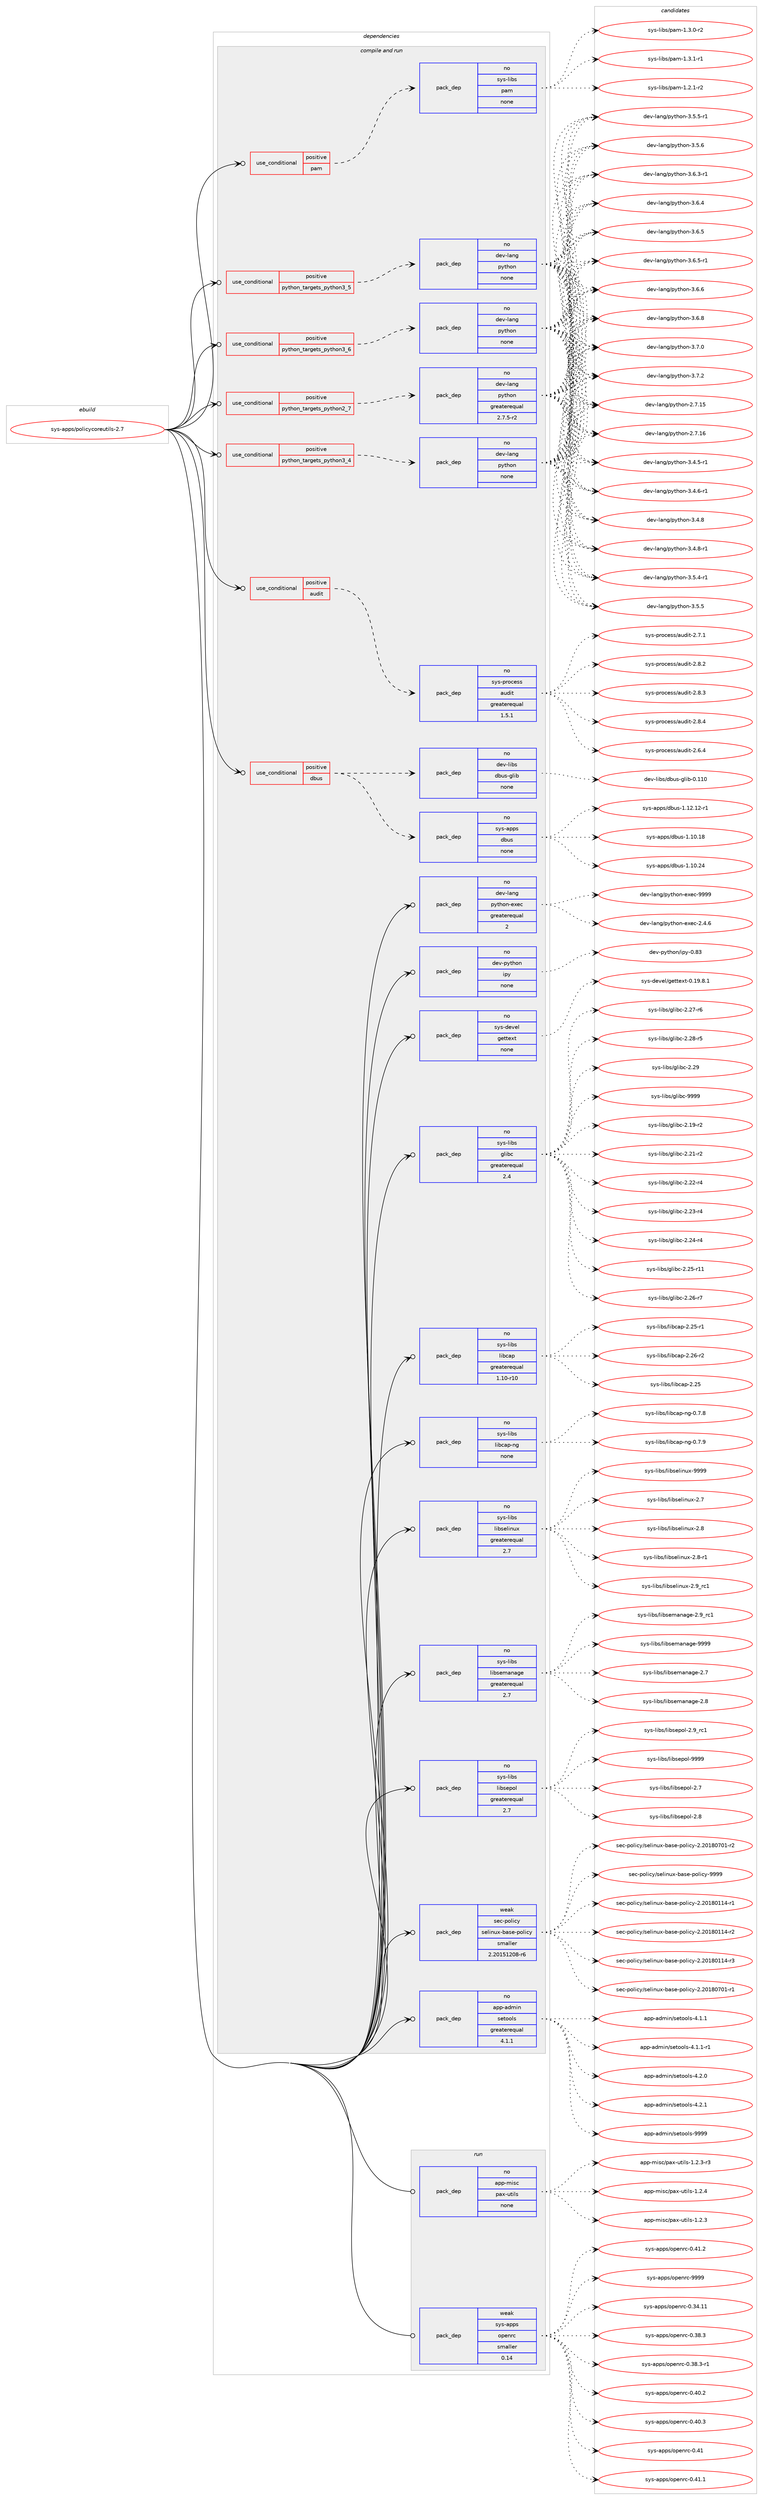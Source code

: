 digraph prolog {

# *************
# Graph options
# *************

newrank=true;
concentrate=true;
compound=true;
graph [rankdir=LR,fontname=Helvetica,fontsize=10,ranksep=1.5];#, ranksep=2.5, nodesep=0.2];
edge  [arrowhead=vee];
node  [fontname=Helvetica,fontsize=10];

# **********
# The ebuild
# **********

subgraph cluster_leftcol {
color=gray;
rank=same;
label=<<i>ebuild</i>>;
id [label="sys-apps/policycoreutils-2.7", color=red, width=4, href="../sys-apps/policycoreutils-2.7.svg"];
}

# ****************
# The dependencies
# ****************

subgraph cluster_midcol {
color=gray;
label=<<i>dependencies</i>>;
subgraph cluster_compile {
fillcolor="#eeeeee";
style=filled;
label=<<i>compile</i>>;
}
subgraph cluster_compileandrun {
fillcolor="#eeeeee";
style=filled;
label=<<i>compile and run</i>>;
subgraph cond456705 {
dependency1713304 [label=<<TABLE BORDER="0" CELLBORDER="1" CELLSPACING="0" CELLPADDING="4"><TR><TD ROWSPAN="3" CELLPADDING="10">use_conditional</TD></TR><TR><TD>positive</TD></TR><TR><TD>audit</TD></TR></TABLE>>, shape=none, color=red];
subgraph pack1228583 {
dependency1713305 [label=<<TABLE BORDER="0" CELLBORDER="1" CELLSPACING="0" CELLPADDING="4" WIDTH="220"><TR><TD ROWSPAN="6" CELLPADDING="30">pack_dep</TD></TR><TR><TD WIDTH="110">no</TD></TR><TR><TD>sys-process</TD></TR><TR><TD>audit</TD></TR><TR><TD>greaterequal</TD></TR><TR><TD>1.5.1</TD></TR></TABLE>>, shape=none, color=blue];
}
dependency1713304:e -> dependency1713305:w [weight=20,style="dashed",arrowhead="vee"];
}
id:e -> dependency1713304:w [weight=20,style="solid",arrowhead="odotvee"];
subgraph cond456706 {
dependency1713306 [label=<<TABLE BORDER="0" CELLBORDER="1" CELLSPACING="0" CELLPADDING="4"><TR><TD ROWSPAN="3" CELLPADDING="10">use_conditional</TD></TR><TR><TD>positive</TD></TR><TR><TD>dbus</TD></TR></TABLE>>, shape=none, color=red];
subgraph pack1228584 {
dependency1713307 [label=<<TABLE BORDER="0" CELLBORDER="1" CELLSPACING="0" CELLPADDING="4" WIDTH="220"><TR><TD ROWSPAN="6" CELLPADDING="30">pack_dep</TD></TR><TR><TD WIDTH="110">no</TD></TR><TR><TD>sys-apps</TD></TR><TR><TD>dbus</TD></TR><TR><TD>none</TD></TR><TR><TD></TD></TR></TABLE>>, shape=none, color=blue];
}
dependency1713306:e -> dependency1713307:w [weight=20,style="dashed",arrowhead="vee"];
subgraph pack1228585 {
dependency1713308 [label=<<TABLE BORDER="0" CELLBORDER="1" CELLSPACING="0" CELLPADDING="4" WIDTH="220"><TR><TD ROWSPAN="6" CELLPADDING="30">pack_dep</TD></TR><TR><TD WIDTH="110">no</TD></TR><TR><TD>dev-libs</TD></TR><TR><TD>dbus-glib</TD></TR><TR><TD>none</TD></TR><TR><TD></TD></TR></TABLE>>, shape=none, color=blue];
}
dependency1713306:e -> dependency1713308:w [weight=20,style="dashed",arrowhead="vee"];
}
id:e -> dependency1713306:w [weight=20,style="solid",arrowhead="odotvee"];
subgraph cond456707 {
dependency1713309 [label=<<TABLE BORDER="0" CELLBORDER="1" CELLSPACING="0" CELLPADDING="4"><TR><TD ROWSPAN="3" CELLPADDING="10">use_conditional</TD></TR><TR><TD>positive</TD></TR><TR><TD>pam</TD></TR></TABLE>>, shape=none, color=red];
subgraph pack1228586 {
dependency1713310 [label=<<TABLE BORDER="0" CELLBORDER="1" CELLSPACING="0" CELLPADDING="4" WIDTH="220"><TR><TD ROWSPAN="6" CELLPADDING="30">pack_dep</TD></TR><TR><TD WIDTH="110">no</TD></TR><TR><TD>sys-libs</TD></TR><TR><TD>pam</TD></TR><TR><TD>none</TD></TR><TR><TD></TD></TR></TABLE>>, shape=none, color=blue];
}
dependency1713309:e -> dependency1713310:w [weight=20,style="dashed",arrowhead="vee"];
}
id:e -> dependency1713309:w [weight=20,style="solid",arrowhead="odotvee"];
subgraph cond456708 {
dependency1713311 [label=<<TABLE BORDER="0" CELLBORDER="1" CELLSPACING="0" CELLPADDING="4"><TR><TD ROWSPAN="3" CELLPADDING="10">use_conditional</TD></TR><TR><TD>positive</TD></TR><TR><TD>python_targets_python2_7</TD></TR></TABLE>>, shape=none, color=red];
subgraph pack1228587 {
dependency1713312 [label=<<TABLE BORDER="0" CELLBORDER="1" CELLSPACING="0" CELLPADDING="4" WIDTH="220"><TR><TD ROWSPAN="6" CELLPADDING="30">pack_dep</TD></TR><TR><TD WIDTH="110">no</TD></TR><TR><TD>dev-lang</TD></TR><TR><TD>python</TD></TR><TR><TD>greaterequal</TD></TR><TR><TD>2.7.5-r2</TD></TR></TABLE>>, shape=none, color=blue];
}
dependency1713311:e -> dependency1713312:w [weight=20,style="dashed",arrowhead="vee"];
}
id:e -> dependency1713311:w [weight=20,style="solid",arrowhead="odotvee"];
subgraph cond456709 {
dependency1713313 [label=<<TABLE BORDER="0" CELLBORDER="1" CELLSPACING="0" CELLPADDING="4"><TR><TD ROWSPAN="3" CELLPADDING="10">use_conditional</TD></TR><TR><TD>positive</TD></TR><TR><TD>python_targets_python3_4</TD></TR></TABLE>>, shape=none, color=red];
subgraph pack1228588 {
dependency1713314 [label=<<TABLE BORDER="0" CELLBORDER="1" CELLSPACING="0" CELLPADDING="4" WIDTH="220"><TR><TD ROWSPAN="6" CELLPADDING="30">pack_dep</TD></TR><TR><TD WIDTH="110">no</TD></TR><TR><TD>dev-lang</TD></TR><TR><TD>python</TD></TR><TR><TD>none</TD></TR><TR><TD></TD></TR></TABLE>>, shape=none, color=blue];
}
dependency1713313:e -> dependency1713314:w [weight=20,style="dashed",arrowhead="vee"];
}
id:e -> dependency1713313:w [weight=20,style="solid",arrowhead="odotvee"];
subgraph cond456710 {
dependency1713315 [label=<<TABLE BORDER="0" CELLBORDER="1" CELLSPACING="0" CELLPADDING="4"><TR><TD ROWSPAN="3" CELLPADDING="10">use_conditional</TD></TR><TR><TD>positive</TD></TR><TR><TD>python_targets_python3_5</TD></TR></TABLE>>, shape=none, color=red];
subgraph pack1228589 {
dependency1713316 [label=<<TABLE BORDER="0" CELLBORDER="1" CELLSPACING="0" CELLPADDING="4" WIDTH="220"><TR><TD ROWSPAN="6" CELLPADDING="30">pack_dep</TD></TR><TR><TD WIDTH="110">no</TD></TR><TR><TD>dev-lang</TD></TR><TR><TD>python</TD></TR><TR><TD>none</TD></TR><TR><TD></TD></TR></TABLE>>, shape=none, color=blue];
}
dependency1713315:e -> dependency1713316:w [weight=20,style="dashed",arrowhead="vee"];
}
id:e -> dependency1713315:w [weight=20,style="solid",arrowhead="odotvee"];
subgraph cond456711 {
dependency1713317 [label=<<TABLE BORDER="0" CELLBORDER="1" CELLSPACING="0" CELLPADDING="4"><TR><TD ROWSPAN="3" CELLPADDING="10">use_conditional</TD></TR><TR><TD>positive</TD></TR><TR><TD>python_targets_python3_6</TD></TR></TABLE>>, shape=none, color=red];
subgraph pack1228590 {
dependency1713318 [label=<<TABLE BORDER="0" CELLBORDER="1" CELLSPACING="0" CELLPADDING="4" WIDTH="220"><TR><TD ROWSPAN="6" CELLPADDING="30">pack_dep</TD></TR><TR><TD WIDTH="110">no</TD></TR><TR><TD>dev-lang</TD></TR><TR><TD>python</TD></TR><TR><TD>none</TD></TR><TR><TD></TD></TR></TABLE>>, shape=none, color=blue];
}
dependency1713317:e -> dependency1713318:w [weight=20,style="dashed",arrowhead="vee"];
}
id:e -> dependency1713317:w [weight=20,style="solid",arrowhead="odotvee"];
subgraph pack1228591 {
dependency1713319 [label=<<TABLE BORDER="0" CELLBORDER="1" CELLSPACING="0" CELLPADDING="4" WIDTH="220"><TR><TD ROWSPAN="6" CELLPADDING="30">pack_dep</TD></TR><TR><TD WIDTH="110">no</TD></TR><TR><TD>app-admin</TD></TR><TR><TD>setools</TD></TR><TR><TD>greaterequal</TD></TR><TR><TD>4.1.1</TD></TR></TABLE>>, shape=none, color=blue];
}
id:e -> dependency1713319:w [weight=20,style="solid",arrowhead="odotvee"];
subgraph pack1228592 {
dependency1713320 [label=<<TABLE BORDER="0" CELLBORDER="1" CELLSPACING="0" CELLPADDING="4" WIDTH="220"><TR><TD ROWSPAN="6" CELLPADDING="30">pack_dep</TD></TR><TR><TD WIDTH="110">no</TD></TR><TR><TD>dev-lang</TD></TR><TR><TD>python-exec</TD></TR><TR><TD>greaterequal</TD></TR><TR><TD>2</TD></TR></TABLE>>, shape=none, color=blue];
}
id:e -> dependency1713320:w [weight=20,style="solid",arrowhead="odotvee"];
subgraph pack1228593 {
dependency1713321 [label=<<TABLE BORDER="0" CELLBORDER="1" CELLSPACING="0" CELLPADDING="4" WIDTH="220"><TR><TD ROWSPAN="6" CELLPADDING="30">pack_dep</TD></TR><TR><TD WIDTH="110">no</TD></TR><TR><TD>dev-python</TD></TR><TR><TD>ipy</TD></TR><TR><TD>none</TD></TR><TR><TD></TD></TR></TABLE>>, shape=none, color=blue];
}
id:e -> dependency1713321:w [weight=20,style="solid",arrowhead="odotvee"];
subgraph pack1228594 {
dependency1713322 [label=<<TABLE BORDER="0" CELLBORDER="1" CELLSPACING="0" CELLPADDING="4" WIDTH="220"><TR><TD ROWSPAN="6" CELLPADDING="30">pack_dep</TD></TR><TR><TD WIDTH="110">no</TD></TR><TR><TD>sys-devel</TD></TR><TR><TD>gettext</TD></TR><TR><TD>none</TD></TR><TR><TD></TD></TR></TABLE>>, shape=none, color=blue];
}
id:e -> dependency1713322:w [weight=20,style="solid",arrowhead="odotvee"];
subgraph pack1228595 {
dependency1713323 [label=<<TABLE BORDER="0" CELLBORDER="1" CELLSPACING="0" CELLPADDING="4" WIDTH="220"><TR><TD ROWSPAN="6" CELLPADDING="30">pack_dep</TD></TR><TR><TD WIDTH="110">no</TD></TR><TR><TD>sys-libs</TD></TR><TR><TD>glibc</TD></TR><TR><TD>greaterequal</TD></TR><TR><TD>2.4</TD></TR></TABLE>>, shape=none, color=blue];
}
id:e -> dependency1713323:w [weight=20,style="solid",arrowhead="odotvee"];
subgraph pack1228596 {
dependency1713324 [label=<<TABLE BORDER="0" CELLBORDER="1" CELLSPACING="0" CELLPADDING="4" WIDTH="220"><TR><TD ROWSPAN="6" CELLPADDING="30">pack_dep</TD></TR><TR><TD WIDTH="110">no</TD></TR><TR><TD>sys-libs</TD></TR><TR><TD>libcap</TD></TR><TR><TD>greaterequal</TD></TR><TR><TD>1.10-r10</TD></TR></TABLE>>, shape=none, color=blue];
}
id:e -> dependency1713324:w [weight=20,style="solid",arrowhead="odotvee"];
subgraph pack1228597 {
dependency1713325 [label=<<TABLE BORDER="0" CELLBORDER="1" CELLSPACING="0" CELLPADDING="4" WIDTH="220"><TR><TD ROWSPAN="6" CELLPADDING="30">pack_dep</TD></TR><TR><TD WIDTH="110">no</TD></TR><TR><TD>sys-libs</TD></TR><TR><TD>libcap-ng</TD></TR><TR><TD>none</TD></TR><TR><TD></TD></TR></TABLE>>, shape=none, color=blue];
}
id:e -> dependency1713325:w [weight=20,style="solid",arrowhead="odotvee"];
subgraph pack1228598 {
dependency1713326 [label=<<TABLE BORDER="0" CELLBORDER="1" CELLSPACING="0" CELLPADDING="4" WIDTH="220"><TR><TD ROWSPAN="6" CELLPADDING="30">pack_dep</TD></TR><TR><TD WIDTH="110">no</TD></TR><TR><TD>sys-libs</TD></TR><TR><TD>libselinux</TD></TR><TR><TD>greaterequal</TD></TR><TR><TD>2.7</TD></TR></TABLE>>, shape=none, color=blue];
}
id:e -> dependency1713326:w [weight=20,style="solid",arrowhead="odotvee"];
subgraph pack1228599 {
dependency1713327 [label=<<TABLE BORDER="0" CELLBORDER="1" CELLSPACING="0" CELLPADDING="4" WIDTH="220"><TR><TD ROWSPAN="6" CELLPADDING="30">pack_dep</TD></TR><TR><TD WIDTH="110">no</TD></TR><TR><TD>sys-libs</TD></TR><TR><TD>libsemanage</TD></TR><TR><TD>greaterequal</TD></TR><TR><TD>2.7</TD></TR></TABLE>>, shape=none, color=blue];
}
id:e -> dependency1713327:w [weight=20,style="solid",arrowhead="odotvee"];
subgraph pack1228600 {
dependency1713328 [label=<<TABLE BORDER="0" CELLBORDER="1" CELLSPACING="0" CELLPADDING="4" WIDTH="220"><TR><TD ROWSPAN="6" CELLPADDING="30">pack_dep</TD></TR><TR><TD WIDTH="110">no</TD></TR><TR><TD>sys-libs</TD></TR><TR><TD>libsepol</TD></TR><TR><TD>greaterequal</TD></TR><TR><TD>2.7</TD></TR></TABLE>>, shape=none, color=blue];
}
id:e -> dependency1713328:w [weight=20,style="solid",arrowhead="odotvee"];
subgraph pack1228601 {
dependency1713329 [label=<<TABLE BORDER="0" CELLBORDER="1" CELLSPACING="0" CELLPADDING="4" WIDTH="220"><TR><TD ROWSPAN="6" CELLPADDING="30">pack_dep</TD></TR><TR><TD WIDTH="110">weak</TD></TR><TR><TD>sec-policy</TD></TR><TR><TD>selinux-base-policy</TD></TR><TR><TD>smaller</TD></TR><TR><TD>2.20151208-r6</TD></TR></TABLE>>, shape=none, color=blue];
}
id:e -> dependency1713329:w [weight=20,style="solid",arrowhead="odotvee"];
}
subgraph cluster_run {
fillcolor="#eeeeee";
style=filled;
label=<<i>run</i>>;
subgraph pack1228602 {
dependency1713330 [label=<<TABLE BORDER="0" CELLBORDER="1" CELLSPACING="0" CELLPADDING="4" WIDTH="220"><TR><TD ROWSPAN="6" CELLPADDING="30">pack_dep</TD></TR><TR><TD WIDTH="110">no</TD></TR><TR><TD>app-misc</TD></TR><TR><TD>pax-utils</TD></TR><TR><TD>none</TD></TR><TR><TD></TD></TR></TABLE>>, shape=none, color=blue];
}
id:e -> dependency1713330:w [weight=20,style="solid",arrowhead="odot"];
subgraph pack1228603 {
dependency1713331 [label=<<TABLE BORDER="0" CELLBORDER="1" CELLSPACING="0" CELLPADDING="4" WIDTH="220"><TR><TD ROWSPAN="6" CELLPADDING="30">pack_dep</TD></TR><TR><TD WIDTH="110">weak</TD></TR><TR><TD>sys-apps</TD></TR><TR><TD>openrc</TD></TR><TR><TD>smaller</TD></TR><TR><TD>0.14</TD></TR></TABLE>>, shape=none, color=blue];
}
id:e -> dependency1713331:w [weight=20,style="solid",arrowhead="odot"];
}
}

# **************
# The candidates
# **************

subgraph cluster_choices {
rank=same;
color=gray;
label=<<i>candidates</i>>;

subgraph choice1228583 {
color=black;
nodesep=1;
choice11512111545112114111991011151154797117100105116455046544652 [label="sys-process/audit-2.6.4", color=red, width=4,href="../sys-process/audit-2.6.4.svg"];
choice11512111545112114111991011151154797117100105116455046554649 [label="sys-process/audit-2.7.1", color=red, width=4,href="../sys-process/audit-2.7.1.svg"];
choice11512111545112114111991011151154797117100105116455046564650 [label="sys-process/audit-2.8.2", color=red, width=4,href="../sys-process/audit-2.8.2.svg"];
choice11512111545112114111991011151154797117100105116455046564651 [label="sys-process/audit-2.8.3", color=red, width=4,href="../sys-process/audit-2.8.3.svg"];
choice11512111545112114111991011151154797117100105116455046564652 [label="sys-process/audit-2.8.4", color=red, width=4,href="../sys-process/audit-2.8.4.svg"];
dependency1713305:e -> choice11512111545112114111991011151154797117100105116455046544652:w [style=dotted,weight="100"];
dependency1713305:e -> choice11512111545112114111991011151154797117100105116455046554649:w [style=dotted,weight="100"];
dependency1713305:e -> choice11512111545112114111991011151154797117100105116455046564650:w [style=dotted,weight="100"];
dependency1713305:e -> choice11512111545112114111991011151154797117100105116455046564651:w [style=dotted,weight="100"];
dependency1713305:e -> choice11512111545112114111991011151154797117100105116455046564652:w [style=dotted,weight="100"];
}
subgraph choice1228584 {
color=black;
nodesep=1;
choice115121115459711211211547100981171154549464948464956 [label="sys-apps/dbus-1.10.18", color=red, width=4,href="../sys-apps/dbus-1.10.18.svg"];
choice115121115459711211211547100981171154549464948465052 [label="sys-apps/dbus-1.10.24", color=red, width=4,href="../sys-apps/dbus-1.10.24.svg"];
choice1151211154597112112115471009811711545494649504649504511449 [label="sys-apps/dbus-1.12.12-r1", color=red, width=4,href="../sys-apps/dbus-1.12.12-r1.svg"];
dependency1713307:e -> choice115121115459711211211547100981171154549464948464956:w [style=dotted,weight="100"];
dependency1713307:e -> choice115121115459711211211547100981171154549464948465052:w [style=dotted,weight="100"];
dependency1713307:e -> choice1151211154597112112115471009811711545494649504649504511449:w [style=dotted,weight="100"];
}
subgraph choice1228585 {
color=black;
nodesep=1;
choice100101118451081059811547100981171154510310810598454846494948 [label="dev-libs/dbus-glib-0.110", color=red, width=4,href="../dev-libs/dbus-glib-0.110.svg"];
dependency1713308:e -> choice100101118451081059811547100981171154510310810598454846494948:w [style=dotted,weight="100"];
}
subgraph choice1228586 {
color=black;
nodesep=1;
choice115121115451081059811547112971094549465046494511450 [label="sys-libs/pam-1.2.1-r2", color=red, width=4,href="../sys-libs/pam-1.2.1-r2.svg"];
choice115121115451081059811547112971094549465146484511450 [label="sys-libs/pam-1.3.0-r2", color=red, width=4,href="../sys-libs/pam-1.3.0-r2.svg"];
choice115121115451081059811547112971094549465146494511449 [label="sys-libs/pam-1.3.1-r1", color=red, width=4,href="../sys-libs/pam-1.3.1-r1.svg"];
dependency1713310:e -> choice115121115451081059811547112971094549465046494511450:w [style=dotted,weight="100"];
dependency1713310:e -> choice115121115451081059811547112971094549465146484511450:w [style=dotted,weight="100"];
dependency1713310:e -> choice115121115451081059811547112971094549465146494511449:w [style=dotted,weight="100"];
}
subgraph choice1228587 {
color=black;
nodesep=1;
choice10010111845108971101034711212111610411111045504655464953 [label="dev-lang/python-2.7.15", color=red, width=4,href="../dev-lang/python-2.7.15.svg"];
choice10010111845108971101034711212111610411111045504655464954 [label="dev-lang/python-2.7.16", color=red, width=4,href="../dev-lang/python-2.7.16.svg"];
choice1001011184510897110103471121211161041111104551465246534511449 [label="dev-lang/python-3.4.5-r1", color=red, width=4,href="../dev-lang/python-3.4.5-r1.svg"];
choice1001011184510897110103471121211161041111104551465246544511449 [label="dev-lang/python-3.4.6-r1", color=red, width=4,href="../dev-lang/python-3.4.6-r1.svg"];
choice100101118451089711010347112121116104111110455146524656 [label="dev-lang/python-3.4.8", color=red, width=4,href="../dev-lang/python-3.4.8.svg"];
choice1001011184510897110103471121211161041111104551465246564511449 [label="dev-lang/python-3.4.8-r1", color=red, width=4,href="../dev-lang/python-3.4.8-r1.svg"];
choice1001011184510897110103471121211161041111104551465346524511449 [label="dev-lang/python-3.5.4-r1", color=red, width=4,href="../dev-lang/python-3.5.4-r1.svg"];
choice100101118451089711010347112121116104111110455146534653 [label="dev-lang/python-3.5.5", color=red, width=4,href="../dev-lang/python-3.5.5.svg"];
choice1001011184510897110103471121211161041111104551465346534511449 [label="dev-lang/python-3.5.5-r1", color=red, width=4,href="../dev-lang/python-3.5.5-r1.svg"];
choice100101118451089711010347112121116104111110455146534654 [label="dev-lang/python-3.5.6", color=red, width=4,href="../dev-lang/python-3.5.6.svg"];
choice1001011184510897110103471121211161041111104551465446514511449 [label="dev-lang/python-3.6.3-r1", color=red, width=4,href="../dev-lang/python-3.6.3-r1.svg"];
choice100101118451089711010347112121116104111110455146544652 [label="dev-lang/python-3.6.4", color=red, width=4,href="../dev-lang/python-3.6.4.svg"];
choice100101118451089711010347112121116104111110455146544653 [label="dev-lang/python-3.6.5", color=red, width=4,href="../dev-lang/python-3.6.5.svg"];
choice1001011184510897110103471121211161041111104551465446534511449 [label="dev-lang/python-3.6.5-r1", color=red, width=4,href="../dev-lang/python-3.6.5-r1.svg"];
choice100101118451089711010347112121116104111110455146544654 [label="dev-lang/python-3.6.6", color=red, width=4,href="../dev-lang/python-3.6.6.svg"];
choice100101118451089711010347112121116104111110455146544656 [label="dev-lang/python-3.6.8", color=red, width=4,href="../dev-lang/python-3.6.8.svg"];
choice100101118451089711010347112121116104111110455146554648 [label="dev-lang/python-3.7.0", color=red, width=4,href="../dev-lang/python-3.7.0.svg"];
choice100101118451089711010347112121116104111110455146554650 [label="dev-lang/python-3.7.2", color=red, width=4,href="../dev-lang/python-3.7.2.svg"];
dependency1713312:e -> choice10010111845108971101034711212111610411111045504655464953:w [style=dotted,weight="100"];
dependency1713312:e -> choice10010111845108971101034711212111610411111045504655464954:w [style=dotted,weight="100"];
dependency1713312:e -> choice1001011184510897110103471121211161041111104551465246534511449:w [style=dotted,weight="100"];
dependency1713312:e -> choice1001011184510897110103471121211161041111104551465246544511449:w [style=dotted,weight="100"];
dependency1713312:e -> choice100101118451089711010347112121116104111110455146524656:w [style=dotted,weight="100"];
dependency1713312:e -> choice1001011184510897110103471121211161041111104551465246564511449:w [style=dotted,weight="100"];
dependency1713312:e -> choice1001011184510897110103471121211161041111104551465346524511449:w [style=dotted,weight="100"];
dependency1713312:e -> choice100101118451089711010347112121116104111110455146534653:w [style=dotted,weight="100"];
dependency1713312:e -> choice1001011184510897110103471121211161041111104551465346534511449:w [style=dotted,weight="100"];
dependency1713312:e -> choice100101118451089711010347112121116104111110455146534654:w [style=dotted,weight="100"];
dependency1713312:e -> choice1001011184510897110103471121211161041111104551465446514511449:w [style=dotted,weight="100"];
dependency1713312:e -> choice100101118451089711010347112121116104111110455146544652:w [style=dotted,weight="100"];
dependency1713312:e -> choice100101118451089711010347112121116104111110455146544653:w [style=dotted,weight="100"];
dependency1713312:e -> choice1001011184510897110103471121211161041111104551465446534511449:w [style=dotted,weight="100"];
dependency1713312:e -> choice100101118451089711010347112121116104111110455146544654:w [style=dotted,weight="100"];
dependency1713312:e -> choice100101118451089711010347112121116104111110455146544656:w [style=dotted,weight="100"];
dependency1713312:e -> choice100101118451089711010347112121116104111110455146554648:w [style=dotted,weight="100"];
dependency1713312:e -> choice100101118451089711010347112121116104111110455146554650:w [style=dotted,weight="100"];
}
subgraph choice1228588 {
color=black;
nodesep=1;
choice10010111845108971101034711212111610411111045504655464953 [label="dev-lang/python-2.7.15", color=red, width=4,href="../dev-lang/python-2.7.15.svg"];
choice10010111845108971101034711212111610411111045504655464954 [label="dev-lang/python-2.7.16", color=red, width=4,href="../dev-lang/python-2.7.16.svg"];
choice1001011184510897110103471121211161041111104551465246534511449 [label="dev-lang/python-3.4.5-r1", color=red, width=4,href="../dev-lang/python-3.4.5-r1.svg"];
choice1001011184510897110103471121211161041111104551465246544511449 [label="dev-lang/python-3.4.6-r1", color=red, width=4,href="../dev-lang/python-3.4.6-r1.svg"];
choice100101118451089711010347112121116104111110455146524656 [label="dev-lang/python-3.4.8", color=red, width=4,href="../dev-lang/python-3.4.8.svg"];
choice1001011184510897110103471121211161041111104551465246564511449 [label="dev-lang/python-3.4.8-r1", color=red, width=4,href="../dev-lang/python-3.4.8-r1.svg"];
choice1001011184510897110103471121211161041111104551465346524511449 [label="dev-lang/python-3.5.4-r1", color=red, width=4,href="../dev-lang/python-3.5.4-r1.svg"];
choice100101118451089711010347112121116104111110455146534653 [label="dev-lang/python-3.5.5", color=red, width=4,href="../dev-lang/python-3.5.5.svg"];
choice1001011184510897110103471121211161041111104551465346534511449 [label="dev-lang/python-3.5.5-r1", color=red, width=4,href="../dev-lang/python-3.5.5-r1.svg"];
choice100101118451089711010347112121116104111110455146534654 [label="dev-lang/python-3.5.6", color=red, width=4,href="../dev-lang/python-3.5.6.svg"];
choice1001011184510897110103471121211161041111104551465446514511449 [label="dev-lang/python-3.6.3-r1", color=red, width=4,href="../dev-lang/python-3.6.3-r1.svg"];
choice100101118451089711010347112121116104111110455146544652 [label="dev-lang/python-3.6.4", color=red, width=4,href="../dev-lang/python-3.6.4.svg"];
choice100101118451089711010347112121116104111110455146544653 [label="dev-lang/python-3.6.5", color=red, width=4,href="../dev-lang/python-3.6.5.svg"];
choice1001011184510897110103471121211161041111104551465446534511449 [label="dev-lang/python-3.6.5-r1", color=red, width=4,href="../dev-lang/python-3.6.5-r1.svg"];
choice100101118451089711010347112121116104111110455146544654 [label="dev-lang/python-3.6.6", color=red, width=4,href="../dev-lang/python-3.6.6.svg"];
choice100101118451089711010347112121116104111110455146544656 [label="dev-lang/python-3.6.8", color=red, width=4,href="../dev-lang/python-3.6.8.svg"];
choice100101118451089711010347112121116104111110455146554648 [label="dev-lang/python-3.7.0", color=red, width=4,href="../dev-lang/python-3.7.0.svg"];
choice100101118451089711010347112121116104111110455146554650 [label="dev-lang/python-3.7.2", color=red, width=4,href="../dev-lang/python-3.7.2.svg"];
dependency1713314:e -> choice10010111845108971101034711212111610411111045504655464953:w [style=dotted,weight="100"];
dependency1713314:e -> choice10010111845108971101034711212111610411111045504655464954:w [style=dotted,weight="100"];
dependency1713314:e -> choice1001011184510897110103471121211161041111104551465246534511449:w [style=dotted,weight="100"];
dependency1713314:e -> choice1001011184510897110103471121211161041111104551465246544511449:w [style=dotted,weight="100"];
dependency1713314:e -> choice100101118451089711010347112121116104111110455146524656:w [style=dotted,weight="100"];
dependency1713314:e -> choice1001011184510897110103471121211161041111104551465246564511449:w [style=dotted,weight="100"];
dependency1713314:e -> choice1001011184510897110103471121211161041111104551465346524511449:w [style=dotted,weight="100"];
dependency1713314:e -> choice100101118451089711010347112121116104111110455146534653:w [style=dotted,weight="100"];
dependency1713314:e -> choice1001011184510897110103471121211161041111104551465346534511449:w [style=dotted,weight="100"];
dependency1713314:e -> choice100101118451089711010347112121116104111110455146534654:w [style=dotted,weight="100"];
dependency1713314:e -> choice1001011184510897110103471121211161041111104551465446514511449:w [style=dotted,weight="100"];
dependency1713314:e -> choice100101118451089711010347112121116104111110455146544652:w [style=dotted,weight="100"];
dependency1713314:e -> choice100101118451089711010347112121116104111110455146544653:w [style=dotted,weight="100"];
dependency1713314:e -> choice1001011184510897110103471121211161041111104551465446534511449:w [style=dotted,weight="100"];
dependency1713314:e -> choice100101118451089711010347112121116104111110455146544654:w [style=dotted,weight="100"];
dependency1713314:e -> choice100101118451089711010347112121116104111110455146544656:w [style=dotted,weight="100"];
dependency1713314:e -> choice100101118451089711010347112121116104111110455146554648:w [style=dotted,weight="100"];
dependency1713314:e -> choice100101118451089711010347112121116104111110455146554650:w [style=dotted,weight="100"];
}
subgraph choice1228589 {
color=black;
nodesep=1;
choice10010111845108971101034711212111610411111045504655464953 [label="dev-lang/python-2.7.15", color=red, width=4,href="../dev-lang/python-2.7.15.svg"];
choice10010111845108971101034711212111610411111045504655464954 [label="dev-lang/python-2.7.16", color=red, width=4,href="../dev-lang/python-2.7.16.svg"];
choice1001011184510897110103471121211161041111104551465246534511449 [label="dev-lang/python-3.4.5-r1", color=red, width=4,href="../dev-lang/python-3.4.5-r1.svg"];
choice1001011184510897110103471121211161041111104551465246544511449 [label="dev-lang/python-3.4.6-r1", color=red, width=4,href="../dev-lang/python-3.4.6-r1.svg"];
choice100101118451089711010347112121116104111110455146524656 [label="dev-lang/python-3.4.8", color=red, width=4,href="../dev-lang/python-3.4.8.svg"];
choice1001011184510897110103471121211161041111104551465246564511449 [label="dev-lang/python-3.4.8-r1", color=red, width=4,href="../dev-lang/python-3.4.8-r1.svg"];
choice1001011184510897110103471121211161041111104551465346524511449 [label="dev-lang/python-3.5.4-r1", color=red, width=4,href="../dev-lang/python-3.5.4-r1.svg"];
choice100101118451089711010347112121116104111110455146534653 [label="dev-lang/python-3.5.5", color=red, width=4,href="../dev-lang/python-3.5.5.svg"];
choice1001011184510897110103471121211161041111104551465346534511449 [label="dev-lang/python-3.5.5-r1", color=red, width=4,href="../dev-lang/python-3.5.5-r1.svg"];
choice100101118451089711010347112121116104111110455146534654 [label="dev-lang/python-3.5.6", color=red, width=4,href="../dev-lang/python-3.5.6.svg"];
choice1001011184510897110103471121211161041111104551465446514511449 [label="dev-lang/python-3.6.3-r1", color=red, width=4,href="../dev-lang/python-3.6.3-r1.svg"];
choice100101118451089711010347112121116104111110455146544652 [label="dev-lang/python-3.6.4", color=red, width=4,href="../dev-lang/python-3.6.4.svg"];
choice100101118451089711010347112121116104111110455146544653 [label="dev-lang/python-3.6.5", color=red, width=4,href="../dev-lang/python-3.6.5.svg"];
choice1001011184510897110103471121211161041111104551465446534511449 [label="dev-lang/python-3.6.5-r1", color=red, width=4,href="../dev-lang/python-3.6.5-r1.svg"];
choice100101118451089711010347112121116104111110455146544654 [label="dev-lang/python-3.6.6", color=red, width=4,href="../dev-lang/python-3.6.6.svg"];
choice100101118451089711010347112121116104111110455146544656 [label="dev-lang/python-3.6.8", color=red, width=4,href="../dev-lang/python-3.6.8.svg"];
choice100101118451089711010347112121116104111110455146554648 [label="dev-lang/python-3.7.0", color=red, width=4,href="../dev-lang/python-3.7.0.svg"];
choice100101118451089711010347112121116104111110455146554650 [label="dev-lang/python-3.7.2", color=red, width=4,href="../dev-lang/python-3.7.2.svg"];
dependency1713316:e -> choice10010111845108971101034711212111610411111045504655464953:w [style=dotted,weight="100"];
dependency1713316:e -> choice10010111845108971101034711212111610411111045504655464954:w [style=dotted,weight="100"];
dependency1713316:e -> choice1001011184510897110103471121211161041111104551465246534511449:w [style=dotted,weight="100"];
dependency1713316:e -> choice1001011184510897110103471121211161041111104551465246544511449:w [style=dotted,weight="100"];
dependency1713316:e -> choice100101118451089711010347112121116104111110455146524656:w [style=dotted,weight="100"];
dependency1713316:e -> choice1001011184510897110103471121211161041111104551465246564511449:w [style=dotted,weight="100"];
dependency1713316:e -> choice1001011184510897110103471121211161041111104551465346524511449:w [style=dotted,weight="100"];
dependency1713316:e -> choice100101118451089711010347112121116104111110455146534653:w [style=dotted,weight="100"];
dependency1713316:e -> choice1001011184510897110103471121211161041111104551465346534511449:w [style=dotted,weight="100"];
dependency1713316:e -> choice100101118451089711010347112121116104111110455146534654:w [style=dotted,weight="100"];
dependency1713316:e -> choice1001011184510897110103471121211161041111104551465446514511449:w [style=dotted,weight="100"];
dependency1713316:e -> choice100101118451089711010347112121116104111110455146544652:w [style=dotted,weight="100"];
dependency1713316:e -> choice100101118451089711010347112121116104111110455146544653:w [style=dotted,weight="100"];
dependency1713316:e -> choice1001011184510897110103471121211161041111104551465446534511449:w [style=dotted,weight="100"];
dependency1713316:e -> choice100101118451089711010347112121116104111110455146544654:w [style=dotted,weight="100"];
dependency1713316:e -> choice100101118451089711010347112121116104111110455146544656:w [style=dotted,weight="100"];
dependency1713316:e -> choice100101118451089711010347112121116104111110455146554648:w [style=dotted,weight="100"];
dependency1713316:e -> choice100101118451089711010347112121116104111110455146554650:w [style=dotted,weight="100"];
}
subgraph choice1228590 {
color=black;
nodesep=1;
choice10010111845108971101034711212111610411111045504655464953 [label="dev-lang/python-2.7.15", color=red, width=4,href="../dev-lang/python-2.7.15.svg"];
choice10010111845108971101034711212111610411111045504655464954 [label="dev-lang/python-2.7.16", color=red, width=4,href="../dev-lang/python-2.7.16.svg"];
choice1001011184510897110103471121211161041111104551465246534511449 [label="dev-lang/python-3.4.5-r1", color=red, width=4,href="../dev-lang/python-3.4.5-r1.svg"];
choice1001011184510897110103471121211161041111104551465246544511449 [label="dev-lang/python-3.4.6-r1", color=red, width=4,href="../dev-lang/python-3.4.6-r1.svg"];
choice100101118451089711010347112121116104111110455146524656 [label="dev-lang/python-3.4.8", color=red, width=4,href="../dev-lang/python-3.4.8.svg"];
choice1001011184510897110103471121211161041111104551465246564511449 [label="dev-lang/python-3.4.8-r1", color=red, width=4,href="../dev-lang/python-3.4.8-r1.svg"];
choice1001011184510897110103471121211161041111104551465346524511449 [label="dev-lang/python-3.5.4-r1", color=red, width=4,href="../dev-lang/python-3.5.4-r1.svg"];
choice100101118451089711010347112121116104111110455146534653 [label="dev-lang/python-3.5.5", color=red, width=4,href="../dev-lang/python-3.5.5.svg"];
choice1001011184510897110103471121211161041111104551465346534511449 [label="dev-lang/python-3.5.5-r1", color=red, width=4,href="../dev-lang/python-3.5.5-r1.svg"];
choice100101118451089711010347112121116104111110455146534654 [label="dev-lang/python-3.5.6", color=red, width=4,href="../dev-lang/python-3.5.6.svg"];
choice1001011184510897110103471121211161041111104551465446514511449 [label="dev-lang/python-3.6.3-r1", color=red, width=4,href="../dev-lang/python-3.6.3-r1.svg"];
choice100101118451089711010347112121116104111110455146544652 [label="dev-lang/python-3.6.4", color=red, width=4,href="../dev-lang/python-3.6.4.svg"];
choice100101118451089711010347112121116104111110455146544653 [label="dev-lang/python-3.6.5", color=red, width=4,href="../dev-lang/python-3.6.5.svg"];
choice1001011184510897110103471121211161041111104551465446534511449 [label="dev-lang/python-3.6.5-r1", color=red, width=4,href="../dev-lang/python-3.6.5-r1.svg"];
choice100101118451089711010347112121116104111110455146544654 [label="dev-lang/python-3.6.6", color=red, width=4,href="../dev-lang/python-3.6.6.svg"];
choice100101118451089711010347112121116104111110455146544656 [label="dev-lang/python-3.6.8", color=red, width=4,href="../dev-lang/python-3.6.8.svg"];
choice100101118451089711010347112121116104111110455146554648 [label="dev-lang/python-3.7.0", color=red, width=4,href="../dev-lang/python-3.7.0.svg"];
choice100101118451089711010347112121116104111110455146554650 [label="dev-lang/python-3.7.2", color=red, width=4,href="../dev-lang/python-3.7.2.svg"];
dependency1713318:e -> choice10010111845108971101034711212111610411111045504655464953:w [style=dotted,weight="100"];
dependency1713318:e -> choice10010111845108971101034711212111610411111045504655464954:w [style=dotted,weight="100"];
dependency1713318:e -> choice1001011184510897110103471121211161041111104551465246534511449:w [style=dotted,weight="100"];
dependency1713318:e -> choice1001011184510897110103471121211161041111104551465246544511449:w [style=dotted,weight="100"];
dependency1713318:e -> choice100101118451089711010347112121116104111110455146524656:w [style=dotted,weight="100"];
dependency1713318:e -> choice1001011184510897110103471121211161041111104551465246564511449:w [style=dotted,weight="100"];
dependency1713318:e -> choice1001011184510897110103471121211161041111104551465346524511449:w [style=dotted,weight="100"];
dependency1713318:e -> choice100101118451089711010347112121116104111110455146534653:w [style=dotted,weight="100"];
dependency1713318:e -> choice1001011184510897110103471121211161041111104551465346534511449:w [style=dotted,weight="100"];
dependency1713318:e -> choice100101118451089711010347112121116104111110455146534654:w [style=dotted,weight="100"];
dependency1713318:e -> choice1001011184510897110103471121211161041111104551465446514511449:w [style=dotted,weight="100"];
dependency1713318:e -> choice100101118451089711010347112121116104111110455146544652:w [style=dotted,weight="100"];
dependency1713318:e -> choice100101118451089711010347112121116104111110455146544653:w [style=dotted,weight="100"];
dependency1713318:e -> choice1001011184510897110103471121211161041111104551465446534511449:w [style=dotted,weight="100"];
dependency1713318:e -> choice100101118451089711010347112121116104111110455146544654:w [style=dotted,weight="100"];
dependency1713318:e -> choice100101118451089711010347112121116104111110455146544656:w [style=dotted,weight="100"];
dependency1713318:e -> choice100101118451089711010347112121116104111110455146554648:w [style=dotted,weight="100"];
dependency1713318:e -> choice100101118451089711010347112121116104111110455146554650:w [style=dotted,weight="100"];
}
subgraph choice1228591 {
color=black;
nodesep=1;
choice97112112459710010910511047115101116111111108115455246494649 [label="app-admin/setools-4.1.1", color=red, width=4,href="../app-admin/setools-4.1.1.svg"];
choice971121124597100109105110471151011161111111081154552464946494511449 [label="app-admin/setools-4.1.1-r1", color=red, width=4,href="../app-admin/setools-4.1.1-r1.svg"];
choice97112112459710010910511047115101116111111108115455246504648 [label="app-admin/setools-4.2.0", color=red, width=4,href="../app-admin/setools-4.2.0.svg"];
choice97112112459710010910511047115101116111111108115455246504649 [label="app-admin/setools-4.2.1", color=red, width=4,href="../app-admin/setools-4.2.1.svg"];
choice971121124597100109105110471151011161111111081154557575757 [label="app-admin/setools-9999", color=red, width=4,href="../app-admin/setools-9999.svg"];
dependency1713319:e -> choice97112112459710010910511047115101116111111108115455246494649:w [style=dotted,weight="100"];
dependency1713319:e -> choice971121124597100109105110471151011161111111081154552464946494511449:w [style=dotted,weight="100"];
dependency1713319:e -> choice97112112459710010910511047115101116111111108115455246504648:w [style=dotted,weight="100"];
dependency1713319:e -> choice97112112459710010910511047115101116111111108115455246504649:w [style=dotted,weight="100"];
dependency1713319:e -> choice971121124597100109105110471151011161111111081154557575757:w [style=dotted,weight="100"];
}
subgraph choice1228592 {
color=black;
nodesep=1;
choice1001011184510897110103471121211161041111104510112010199455046524654 [label="dev-lang/python-exec-2.4.6", color=red, width=4,href="../dev-lang/python-exec-2.4.6.svg"];
choice10010111845108971101034711212111610411111045101120101994557575757 [label="dev-lang/python-exec-9999", color=red, width=4,href="../dev-lang/python-exec-9999.svg"];
dependency1713320:e -> choice1001011184510897110103471121211161041111104510112010199455046524654:w [style=dotted,weight="100"];
dependency1713320:e -> choice10010111845108971101034711212111610411111045101120101994557575757:w [style=dotted,weight="100"];
}
subgraph choice1228593 {
color=black;
nodesep=1;
choice10010111845112121116104111110471051121214548465651 [label="dev-python/ipy-0.83", color=red, width=4,href="../dev-python/ipy-0.83.svg"];
dependency1713321:e -> choice10010111845112121116104111110471051121214548465651:w [style=dotted,weight="100"];
}
subgraph choice1228594 {
color=black;
nodesep=1;
choice1151211154510010111810110847103101116116101120116454846495746564649 [label="sys-devel/gettext-0.19.8.1", color=red, width=4,href="../sys-devel/gettext-0.19.8.1.svg"];
dependency1713322:e -> choice1151211154510010111810110847103101116116101120116454846495746564649:w [style=dotted,weight="100"];
}
subgraph choice1228595 {
color=black;
nodesep=1;
choice115121115451081059811547103108105989945504649574511450 [label="sys-libs/glibc-2.19-r2", color=red, width=4,href="../sys-libs/glibc-2.19-r2.svg"];
choice115121115451081059811547103108105989945504650494511450 [label="sys-libs/glibc-2.21-r2", color=red, width=4,href="../sys-libs/glibc-2.21-r2.svg"];
choice115121115451081059811547103108105989945504650504511452 [label="sys-libs/glibc-2.22-r4", color=red, width=4,href="../sys-libs/glibc-2.22-r4.svg"];
choice115121115451081059811547103108105989945504650514511452 [label="sys-libs/glibc-2.23-r4", color=red, width=4,href="../sys-libs/glibc-2.23-r4.svg"];
choice115121115451081059811547103108105989945504650524511452 [label="sys-libs/glibc-2.24-r4", color=red, width=4,href="../sys-libs/glibc-2.24-r4.svg"];
choice11512111545108105981154710310810598994550465053451144949 [label="sys-libs/glibc-2.25-r11", color=red, width=4,href="../sys-libs/glibc-2.25-r11.svg"];
choice115121115451081059811547103108105989945504650544511455 [label="sys-libs/glibc-2.26-r7", color=red, width=4,href="../sys-libs/glibc-2.26-r7.svg"];
choice115121115451081059811547103108105989945504650554511454 [label="sys-libs/glibc-2.27-r6", color=red, width=4,href="../sys-libs/glibc-2.27-r6.svg"];
choice115121115451081059811547103108105989945504650564511453 [label="sys-libs/glibc-2.28-r5", color=red, width=4,href="../sys-libs/glibc-2.28-r5.svg"];
choice11512111545108105981154710310810598994550465057 [label="sys-libs/glibc-2.29", color=red, width=4,href="../sys-libs/glibc-2.29.svg"];
choice11512111545108105981154710310810598994557575757 [label="sys-libs/glibc-9999", color=red, width=4,href="../sys-libs/glibc-9999.svg"];
dependency1713323:e -> choice115121115451081059811547103108105989945504649574511450:w [style=dotted,weight="100"];
dependency1713323:e -> choice115121115451081059811547103108105989945504650494511450:w [style=dotted,weight="100"];
dependency1713323:e -> choice115121115451081059811547103108105989945504650504511452:w [style=dotted,weight="100"];
dependency1713323:e -> choice115121115451081059811547103108105989945504650514511452:w [style=dotted,weight="100"];
dependency1713323:e -> choice115121115451081059811547103108105989945504650524511452:w [style=dotted,weight="100"];
dependency1713323:e -> choice11512111545108105981154710310810598994550465053451144949:w [style=dotted,weight="100"];
dependency1713323:e -> choice115121115451081059811547103108105989945504650544511455:w [style=dotted,weight="100"];
dependency1713323:e -> choice115121115451081059811547103108105989945504650554511454:w [style=dotted,weight="100"];
dependency1713323:e -> choice115121115451081059811547103108105989945504650564511453:w [style=dotted,weight="100"];
dependency1713323:e -> choice11512111545108105981154710310810598994550465057:w [style=dotted,weight="100"];
dependency1713323:e -> choice11512111545108105981154710310810598994557575757:w [style=dotted,weight="100"];
}
subgraph choice1228596 {
color=black;
nodesep=1;
choice1151211154510810598115471081059899971124550465053 [label="sys-libs/libcap-2.25", color=red, width=4,href="../sys-libs/libcap-2.25.svg"];
choice11512111545108105981154710810598999711245504650534511449 [label="sys-libs/libcap-2.25-r1", color=red, width=4,href="../sys-libs/libcap-2.25-r1.svg"];
choice11512111545108105981154710810598999711245504650544511450 [label="sys-libs/libcap-2.26-r2", color=red, width=4,href="../sys-libs/libcap-2.26-r2.svg"];
dependency1713324:e -> choice1151211154510810598115471081059899971124550465053:w [style=dotted,weight="100"];
dependency1713324:e -> choice11512111545108105981154710810598999711245504650534511449:w [style=dotted,weight="100"];
dependency1713324:e -> choice11512111545108105981154710810598999711245504650544511450:w [style=dotted,weight="100"];
}
subgraph choice1228597 {
color=black;
nodesep=1;
choice11512111545108105981154710810598999711245110103454846554656 [label="sys-libs/libcap-ng-0.7.8", color=red, width=4,href="../sys-libs/libcap-ng-0.7.8.svg"];
choice11512111545108105981154710810598999711245110103454846554657 [label="sys-libs/libcap-ng-0.7.9", color=red, width=4,href="../sys-libs/libcap-ng-0.7.9.svg"];
dependency1713325:e -> choice11512111545108105981154710810598999711245110103454846554656:w [style=dotted,weight="100"];
dependency1713325:e -> choice11512111545108105981154710810598999711245110103454846554657:w [style=dotted,weight="100"];
}
subgraph choice1228598 {
color=black;
nodesep=1;
choice1151211154510810598115471081059811510110810511011712045504655 [label="sys-libs/libselinux-2.7", color=red, width=4,href="../sys-libs/libselinux-2.7.svg"];
choice1151211154510810598115471081059811510110810511011712045504656 [label="sys-libs/libselinux-2.8", color=red, width=4,href="../sys-libs/libselinux-2.8.svg"];
choice11512111545108105981154710810598115101108105110117120455046564511449 [label="sys-libs/libselinux-2.8-r1", color=red, width=4,href="../sys-libs/libselinux-2.8-r1.svg"];
choice1151211154510810598115471081059811510110810511011712045504657951149949 [label="sys-libs/libselinux-2.9_rc1", color=red, width=4,href="../sys-libs/libselinux-2.9_rc1.svg"];
choice115121115451081059811547108105981151011081051101171204557575757 [label="sys-libs/libselinux-9999", color=red, width=4,href="../sys-libs/libselinux-9999.svg"];
dependency1713326:e -> choice1151211154510810598115471081059811510110810511011712045504655:w [style=dotted,weight="100"];
dependency1713326:e -> choice1151211154510810598115471081059811510110810511011712045504656:w [style=dotted,weight="100"];
dependency1713326:e -> choice11512111545108105981154710810598115101108105110117120455046564511449:w [style=dotted,weight="100"];
dependency1713326:e -> choice1151211154510810598115471081059811510110810511011712045504657951149949:w [style=dotted,weight="100"];
dependency1713326:e -> choice115121115451081059811547108105981151011081051101171204557575757:w [style=dotted,weight="100"];
}
subgraph choice1228599 {
color=black;
nodesep=1;
choice11512111545108105981154710810598115101109971109710310145504655 [label="sys-libs/libsemanage-2.7", color=red, width=4,href="../sys-libs/libsemanage-2.7.svg"];
choice11512111545108105981154710810598115101109971109710310145504656 [label="sys-libs/libsemanage-2.8", color=red, width=4,href="../sys-libs/libsemanage-2.8.svg"];
choice11512111545108105981154710810598115101109971109710310145504657951149949 [label="sys-libs/libsemanage-2.9_rc1", color=red, width=4,href="../sys-libs/libsemanage-2.9_rc1.svg"];
choice1151211154510810598115471081059811510110997110971031014557575757 [label="sys-libs/libsemanage-9999", color=red, width=4,href="../sys-libs/libsemanage-9999.svg"];
dependency1713327:e -> choice11512111545108105981154710810598115101109971109710310145504655:w [style=dotted,weight="100"];
dependency1713327:e -> choice11512111545108105981154710810598115101109971109710310145504656:w [style=dotted,weight="100"];
dependency1713327:e -> choice11512111545108105981154710810598115101109971109710310145504657951149949:w [style=dotted,weight="100"];
dependency1713327:e -> choice1151211154510810598115471081059811510110997110971031014557575757:w [style=dotted,weight="100"];
}
subgraph choice1228600 {
color=black;
nodesep=1;
choice1151211154510810598115471081059811510111211110845504655 [label="sys-libs/libsepol-2.7", color=red, width=4,href="../sys-libs/libsepol-2.7.svg"];
choice1151211154510810598115471081059811510111211110845504656 [label="sys-libs/libsepol-2.8", color=red, width=4,href="../sys-libs/libsepol-2.8.svg"];
choice1151211154510810598115471081059811510111211110845504657951149949 [label="sys-libs/libsepol-2.9_rc1", color=red, width=4,href="../sys-libs/libsepol-2.9_rc1.svg"];
choice115121115451081059811547108105981151011121111084557575757 [label="sys-libs/libsepol-9999", color=red, width=4,href="../sys-libs/libsepol-9999.svg"];
dependency1713328:e -> choice1151211154510810598115471081059811510111211110845504655:w [style=dotted,weight="100"];
dependency1713328:e -> choice1151211154510810598115471081059811510111211110845504656:w [style=dotted,weight="100"];
dependency1713328:e -> choice1151211154510810598115471081059811510111211110845504657951149949:w [style=dotted,weight="100"];
dependency1713328:e -> choice115121115451081059811547108105981151011121111084557575757:w [style=dotted,weight="100"];
}
subgraph choice1228601 {
color=black;
nodesep=1;
choice11510199451121111081059912147115101108105110117120459897115101451121111081059912145504650484956484949524511449 [label="sec-policy/selinux-base-policy-2.20180114-r1", color=red, width=4,href="../sec-policy/selinux-base-policy-2.20180114-r1.svg"];
choice11510199451121111081059912147115101108105110117120459897115101451121111081059912145504650484956484949524511450 [label="sec-policy/selinux-base-policy-2.20180114-r2", color=red, width=4,href="../sec-policy/selinux-base-policy-2.20180114-r2.svg"];
choice11510199451121111081059912147115101108105110117120459897115101451121111081059912145504650484956484949524511451 [label="sec-policy/selinux-base-policy-2.20180114-r3", color=red, width=4,href="../sec-policy/selinux-base-policy-2.20180114-r3.svg"];
choice11510199451121111081059912147115101108105110117120459897115101451121111081059912145504650484956485548494511449 [label="sec-policy/selinux-base-policy-2.20180701-r1", color=red, width=4,href="../sec-policy/selinux-base-policy-2.20180701-r1.svg"];
choice11510199451121111081059912147115101108105110117120459897115101451121111081059912145504650484956485548494511450 [label="sec-policy/selinux-base-policy-2.20180701-r2", color=red, width=4,href="../sec-policy/selinux-base-policy-2.20180701-r2.svg"];
choice1151019945112111108105991214711510110810511011712045989711510145112111108105991214557575757 [label="sec-policy/selinux-base-policy-9999", color=red, width=4,href="../sec-policy/selinux-base-policy-9999.svg"];
dependency1713329:e -> choice11510199451121111081059912147115101108105110117120459897115101451121111081059912145504650484956484949524511449:w [style=dotted,weight="100"];
dependency1713329:e -> choice11510199451121111081059912147115101108105110117120459897115101451121111081059912145504650484956484949524511450:w [style=dotted,weight="100"];
dependency1713329:e -> choice11510199451121111081059912147115101108105110117120459897115101451121111081059912145504650484956484949524511451:w [style=dotted,weight="100"];
dependency1713329:e -> choice11510199451121111081059912147115101108105110117120459897115101451121111081059912145504650484956485548494511449:w [style=dotted,weight="100"];
dependency1713329:e -> choice11510199451121111081059912147115101108105110117120459897115101451121111081059912145504650484956485548494511450:w [style=dotted,weight="100"];
dependency1713329:e -> choice1151019945112111108105991214711510110810511011712045989711510145112111108105991214557575757:w [style=dotted,weight="100"];
}
subgraph choice1228602 {
color=black;
nodesep=1;
choice971121124510910511599471129712045117116105108115454946504651 [label="app-misc/pax-utils-1.2.3", color=red, width=4,href="../app-misc/pax-utils-1.2.3.svg"];
choice9711211245109105115994711297120451171161051081154549465046514511451 [label="app-misc/pax-utils-1.2.3-r3", color=red, width=4,href="../app-misc/pax-utils-1.2.3-r3.svg"];
choice971121124510910511599471129712045117116105108115454946504652 [label="app-misc/pax-utils-1.2.4", color=red, width=4,href="../app-misc/pax-utils-1.2.4.svg"];
dependency1713330:e -> choice971121124510910511599471129712045117116105108115454946504651:w [style=dotted,weight="100"];
dependency1713330:e -> choice9711211245109105115994711297120451171161051081154549465046514511451:w [style=dotted,weight="100"];
dependency1713330:e -> choice971121124510910511599471129712045117116105108115454946504652:w [style=dotted,weight="100"];
}
subgraph choice1228603 {
color=black;
nodesep=1;
choice115121115459711211211547111112101110114994548465152464949 [label="sys-apps/openrc-0.34.11", color=red, width=4,href="../sys-apps/openrc-0.34.11.svg"];
choice1151211154597112112115471111121011101149945484651564651 [label="sys-apps/openrc-0.38.3", color=red, width=4,href="../sys-apps/openrc-0.38.3.svg"];
choice11512111545971121121154711111210111011499454846515646514511449 [label="sys-apps/openrc-0.38.3-r1", color=red, width=4,href="../sys-apps/openrc-0.38.3-r1.svg"];
choice1151211154597112112115471111121011101149945484652484650 [label="sys-apps/openrc-0.40.2", color=red, width=4,href="../sys-apps/openrc-0.40.2.svg"];
choice1151211154597112112115471111121011101149945484652484651 [label="sys-apps/openrc-0.40.3", color=red, width=4,href="../sys-apps/openrc-0.40.3.svg"];
choice115121115459711211211547111112101110114994548465249 [label="sys-apps/openrc-0.41", color=red, width=4,href="../sys-apps/openrc-0.41.svg"];
choice1151211154597112112115471111121011101149945484652494649 [label="sys-apps/openrc-0.41.1", color=red, width=4,href="../sys-apps/openrc-0.41.1.svg"];
choice1151211154597112112115471111121011101149945484652494650 [label="sys-apps/openrc-0.41.2", color=red, width=4,href="../sys-apps/openrc-0.41.2.svg"];
choice115121115459711211211547111112101110114994557575757 [label="sys-apps/openrc-9999", color=red, width=4,href="../sys-apps/openrc-9999.svg"];
dependency1713331:e -> choice115121115459711211211547111112101110114994548465152464949:w [style=dotted,weight="100"];
dependency1713331:e -> choice1151211154597112112115471111121011101149945484651564651:w [style=dotted,weight="100"];
dependency1713331:e -> choice11512111545971121121154711111210111011499454846515646514511449:w [style=dotted,weight="100"];
dependency1713331:e -> choice1151211154597112112115471111121011101149945484652484650:w [style=dotted,weight="100"];
dependency1713331:e -> choice1151211154597112112115471111121011101149945484652484651:w [style=dotted,weight="100"];
dependency1713331:e -> choice115121115459711211211547111112101110114994548465249:w [style=dotted,weight="100"];
dependency1713331:e -> choice1151211154597112112115471111121011101149945484652494649:w [style=dotted,weight="100"];
dependency1713331:e -> choice1151211154597112112115471111121011101149945484652494650:w [style=dotted,weight="100"];
dependency1713331:e -> choice115121115459711211211547111112101110114994557575757:w [style=dotted,weight="100"];
}
}

}
